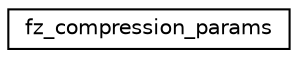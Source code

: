 digraph "Graphical Class Hierarchy"
{
 // LATEX_PDF_SIZE
  edge [fontname="Helvetica",fontsize="10",labelfontname="Helvetica",labelfontsize="10"];
  node [fontname="Helvetica",fontsize="10",shape=record];
  rankdir="LR";
  Node0 [label="fz_compression_params",height=0.2,width=0.4,color="black", fillcolor="white", style="filled",URL="$structfz__compression__params.html",tooltip=" "];
}
